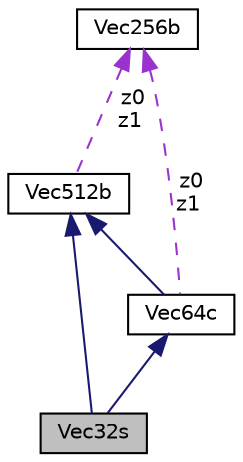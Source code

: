 digraph "Vec32s"
{
 // LATEX_PDF_SIZE
  edge [fontname="Helvetica",fontsize="10",labelfontname="Helvetica",labelfontsize="10"];
  node [fontname="Helvetica",fontsize="10",shape=record];
  Node1 [label="Vec32s",height=0.2,width=0.4,color="black", fillcolor="grey75", style="filled", fontcolor="black",tooltip=" "];
  Node2 -> Node1 [dir="back",color="midnightblue",fontsize="10",style="solid",fontname="Helvetica"];
  Node2 [label="Vec512b",height=0.2,width=0.4,color="black", fillcolor="white", style="filled",URL="$classVec512b.html",tooltip=" "];
  Node3 -> Node2 [dir="back",color="darkorchid3",fontsize="10",style="dashed",label=" z0\nz1" ,fontname="Helvetica"];
  Node3 [label="Vec256b",height=0.2,width=0.4,color="black", fillcolor="white", style="filled",URL="$classVec256b.html",tooltip=" "];
  Node4 -> Node1 [dir="back",color="midnightblue",fontsize="10",style="solid",fontname="Helvetica"];
  Node4 [label="Vec64c",height=0.2,width=0.4,color="black", fillcolor="white", style="filled",URL="$classVec64c.html",tooltip=" "];
  Node2 -> Node4 [dir="back",color="midnightblue",fontsize="10",style="solid",fontname="Helvetica"];
  Node3 -> Node4 [dir="back",color="darkorchid3",fontsize="10",style="dashed",label=" z0\nz1" ,fontname="Helvetica"];
}
